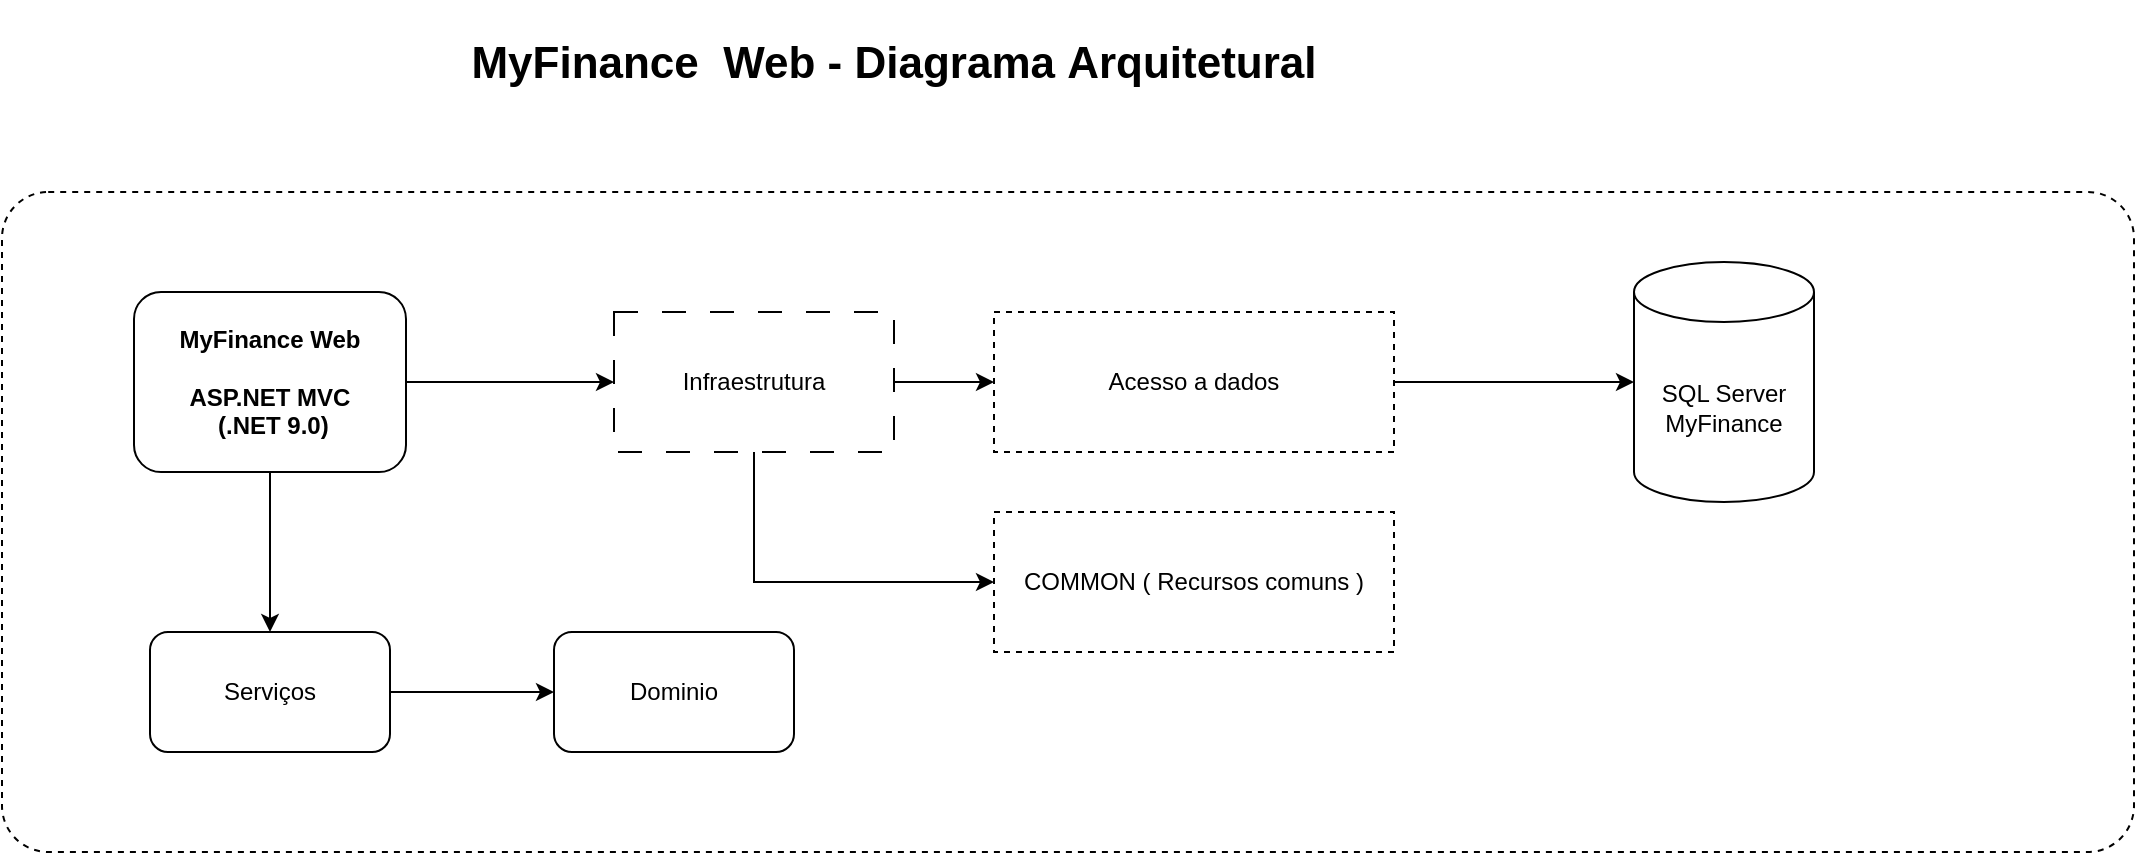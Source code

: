 <mxfile version="26.2.14">
  <diagram name="Modelagem" id="NXQMdVZqAg2wjnrTyTuJ">
    <mxGraphModel dx="1042" dy="562" grid="1" gridSize="10" guides="1" tooltips="1" connect="1" arrows="1" fold="1" page="1" pageScale="1" pageWidth="827" pageHeight="1169" math="0" shadow="0">
      <root>
        <mxCell id="0" />
        <mxCell id="1" parent="0" />
        <mxCell id="E5mp8ByOorPGzNzL975D-4" value="&lt;h1&gt;&lt;font style=&quot;font-size: 22px;&quot;&gt;MyFinance&amp;nbsp;&amp;nbsp;&lt;span style=&quot;background-color: transparent; color: light-dark(rgb(0, 0, 0), rgb(255, 255, 255));&quot;&gt;Web -&amp;nbsp;&lt;/span&gt;&lt;span style=&quot;background-color: transparent; color: light-dark(rgb(0, 0, 0), rgb(255, 255, 255));&quot;&gt;Diagrama&amp;nbsp;&lt;/span&gt;&lt;span style=&quot;background-color: transparent; color: light-dark(rgb(0, 0, 0), rgb(255, 255, 255));&quot;&gt;Arquitetural&lt;/span&gt;&lt;/font&gt;&lt;/h1&gt;" style="text;html=1;align=center;verticalAlign=middle;whiteSpace=wrap;rounded=0;" vertex="1" parent="1">
          <mxGeometry x="570" y="100" width="580" height="30" as="geometry" />
        </mxCell>
        <mxCell id="E5mp8ByOorPGzNzL975D-5" value="" style="rounded=1;whiteSpace=wrap;html=1;arcSize=7;dashed=1;container=0;" vertex="1" parent="1">
          <mxGeometry x="414" y="180" width="1066" height="330" as="geometry" />
        </mxCell>
        <mxCell id="E5mp8ByOorPGzNzL975D-26" style="edgeStyle=orthogonalEdgeStyle;rounded=0;orthogonalLoop=1;jettySize=auto;html=1;" edge="1" parent="1" source="E5mp8ByOorPGzNzL975D-2" target="E5mp8ByOorPGzNzL975D-25">
          <mxGeometry relative="1" as="geometry" />
        </mxCell>
        <mxCell id="E5mp8ByOorPGzNzL975D-27" style="edgeStyle=orthogonalEdgeStyle;rounded=0;orthogonalLoop=1;jettySize=auto;html=1;" edge="1" parent="1" source="E5mp8ByOorPGzNzL975D-2" target="E5mp8ByOorPGzNzL975D-19">
          <mxGeometry relative="1" as="geometry" />
        </mxCell>
        <mxCell id="E5mp8ByOorPGzNzL975D-2" value="&lt;b&gt;MyFinance Web&lt;/b&gt;&lt;div&gt;&lt;br&gt;&lt;/div&gt;&lt;div&gt;&lt;b&gt;ASP.NET MVC&lt;/b&gt;&lt;/div&gt;&lt;div&gt;&lt;b&gt;&amp;nbsp;(.NET 9.0)&lt;/b&gt;&lt;/div&gt;" style="rounded=1;whiteSpace=wrap;html=1;container=0;" vertex="1" parent="1">
          <mxGeometry x="480" y="230" width="136" height="90" as="geometry" />
        </mxCell>
        <mxCell id="E5mp8ByOorPGzNzL975D-10" value="SQL Server MyFinance" style="shape=cylinder3;whiteSpace=wrap;html=1;boundedLbl=1;backgroundOutline=1;size=15;container=0;" vertex="1" parent="1">
          <mxGeometry x="1230" y="215" width="90" height="120" as="geometry" />
        </mxCell>
        <mxCell id="E5mp8ByOorPGzNzL975D-21" style="edgeStyle=orthogonalEdgeStyle;rounded=0;orthogonalLoop=1;jettySize=auto;html=1;" edge="1" parent="1" source="E5mp8ByOorPGzNzL975D-19" target="E5mp8ByOorPGzNzL975D-20">
          <mxGeometry relative="1" as="geometry" />
        </mxCell>
        <mxCell id="E5mp8ByOorPGzNzL975D-23" style="edgeStyle=orthogonalEdgeStyle;rounded=0;orthogonalLoop=1;jettySize=auto;html=1;entryX=0;entryY=0.5;entryDx=0;entryDy=0;exitX=0.5;exitY=1;exitDx=0;exitDy=0;" edge="1" parent="1" source="E5mp8ByOorPGzNzL975D-19" target="E5mp8ByOorPGzNzL975D-22">
          <mxGeometry relative="1" as="geometry" />
        </mxCell>
        <mxCell id="E5mp8ByOorPGzNzL975D-19" value="Infraestrutura" style="rounded=0;whiteSpace=wrap;html=1;dashed=1;dashPattern=12 12;" vertex="1" parent="1">
          <mxGeometry x="720" y="240" width="140" height="70" as="geometry" />
        </mxCell>
        <mxCell id="E5mp8ByOorPGzNzL975D-24" style="edgeStyle=orthogonalEdgeStyle;rounded=0;orthogonalLoop=1;jettySize=auto;html=1;" edge="1" parent="1" source="E5mp8ByOorPGzNzL975D-20" target="E5mp8ByOorPGzNzL975D-10">
          <mxGeometry relative="1" as="geometry" />
        </mxCell>
        <mxCell id="E5mp8ByOorPGzNzL975D-20" value="Acesso a dados" style="rounded=0;whiteSpace=wrap;html=1;dashed=1;" vertex="1" parent="1">
          <mxGeometry x="910" y="240" width="200" height="70" as="geometry" />
        </mxCell>
        <mxCell id="E5mp8ByOorPGzNzL975D-22" value="COMMON ( Recursos comuns )" style="rounded=0;whiteSpace=wrap;html=1;dashed=1;" vertex="1" parent="1">
          <mxGeometry x="910" y="340" width="200" height="70" as="geometry" />
        </mxCell>
        <mxCell id="E5mp8ByOorPGzNzL975D-29" style="edgeStyle=orthogonalEdgeStyle;rounded=0;orthogonalLoop=1;jettySize=auto;html=1;" edge="1" parent="1" source="E5mp8ByOorPGzNzL975D-25" target="E5mp8ByOorPGzNzL975D-28">
          <mxGeometry relative="1" as="geometry" />
        </mxCell>
        <mxCell id="E5mp8ByOorPGzNzL975D-25" value="Serviços" style="rounded=1;whiteSpace=wrap;html=1;" vertex="1" parent="1">
          <mxGeometry x="488" y="400" width="120" height="60" as="geometry" />
        </mxCell>
        <mxCell id="E5mp8ByOorPGzNzL975D-28" value="Dominio" style="rounded=1;whiteSpace=wrap;html=1;" vertex="1" parent="1">
          <mxGeometry x="690" y="400" width="120" height="60" as="geometry" />
        </mxCell>
      </root>
    </mxGraphModel>
  </diagram>
</mxfile>
